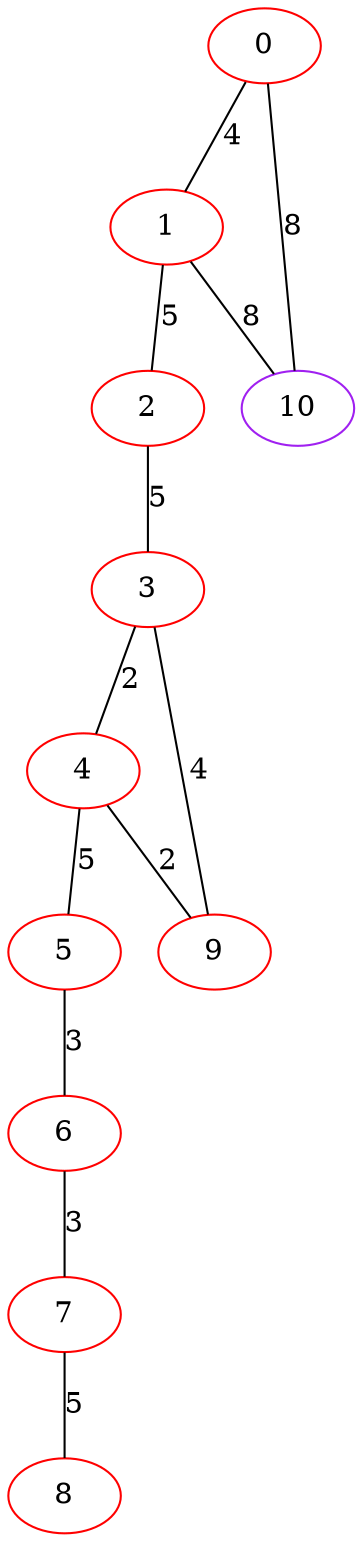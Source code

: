 graph "" {
0 [color=red, weight=1];
1 [color=red, weight=1];
2 [color=red, weight=1];
3 [color=red, weight=1];
4 [color=red, weight=1];
5 [color=red, weight=1];
6 [color=red, weight=1];
7 [color=red, weight=1];
8 [color=red, weight=1];
9 [color=red, weight=1];
10 [color=purple, weight=4];
0 -- 1  [key=0, label=4];
0 -- 10  [key=0, label=8];
1 -- 2  [key=0, label=5];
1 -- 10  [key=0, label=8];
2 -- 3  [key=0, label=5];
3 -- 9  [key=0, label=4];
3 -- 4  [key=0, label=2];
4 -- 9  [key=0, label=2];
4 -- 5  [key=0, label=5];
5 -- 6  [key=0, label=3];
6 -- 7  [key=0, label=3];
7 -- 8  [key=0, label=5];
}
